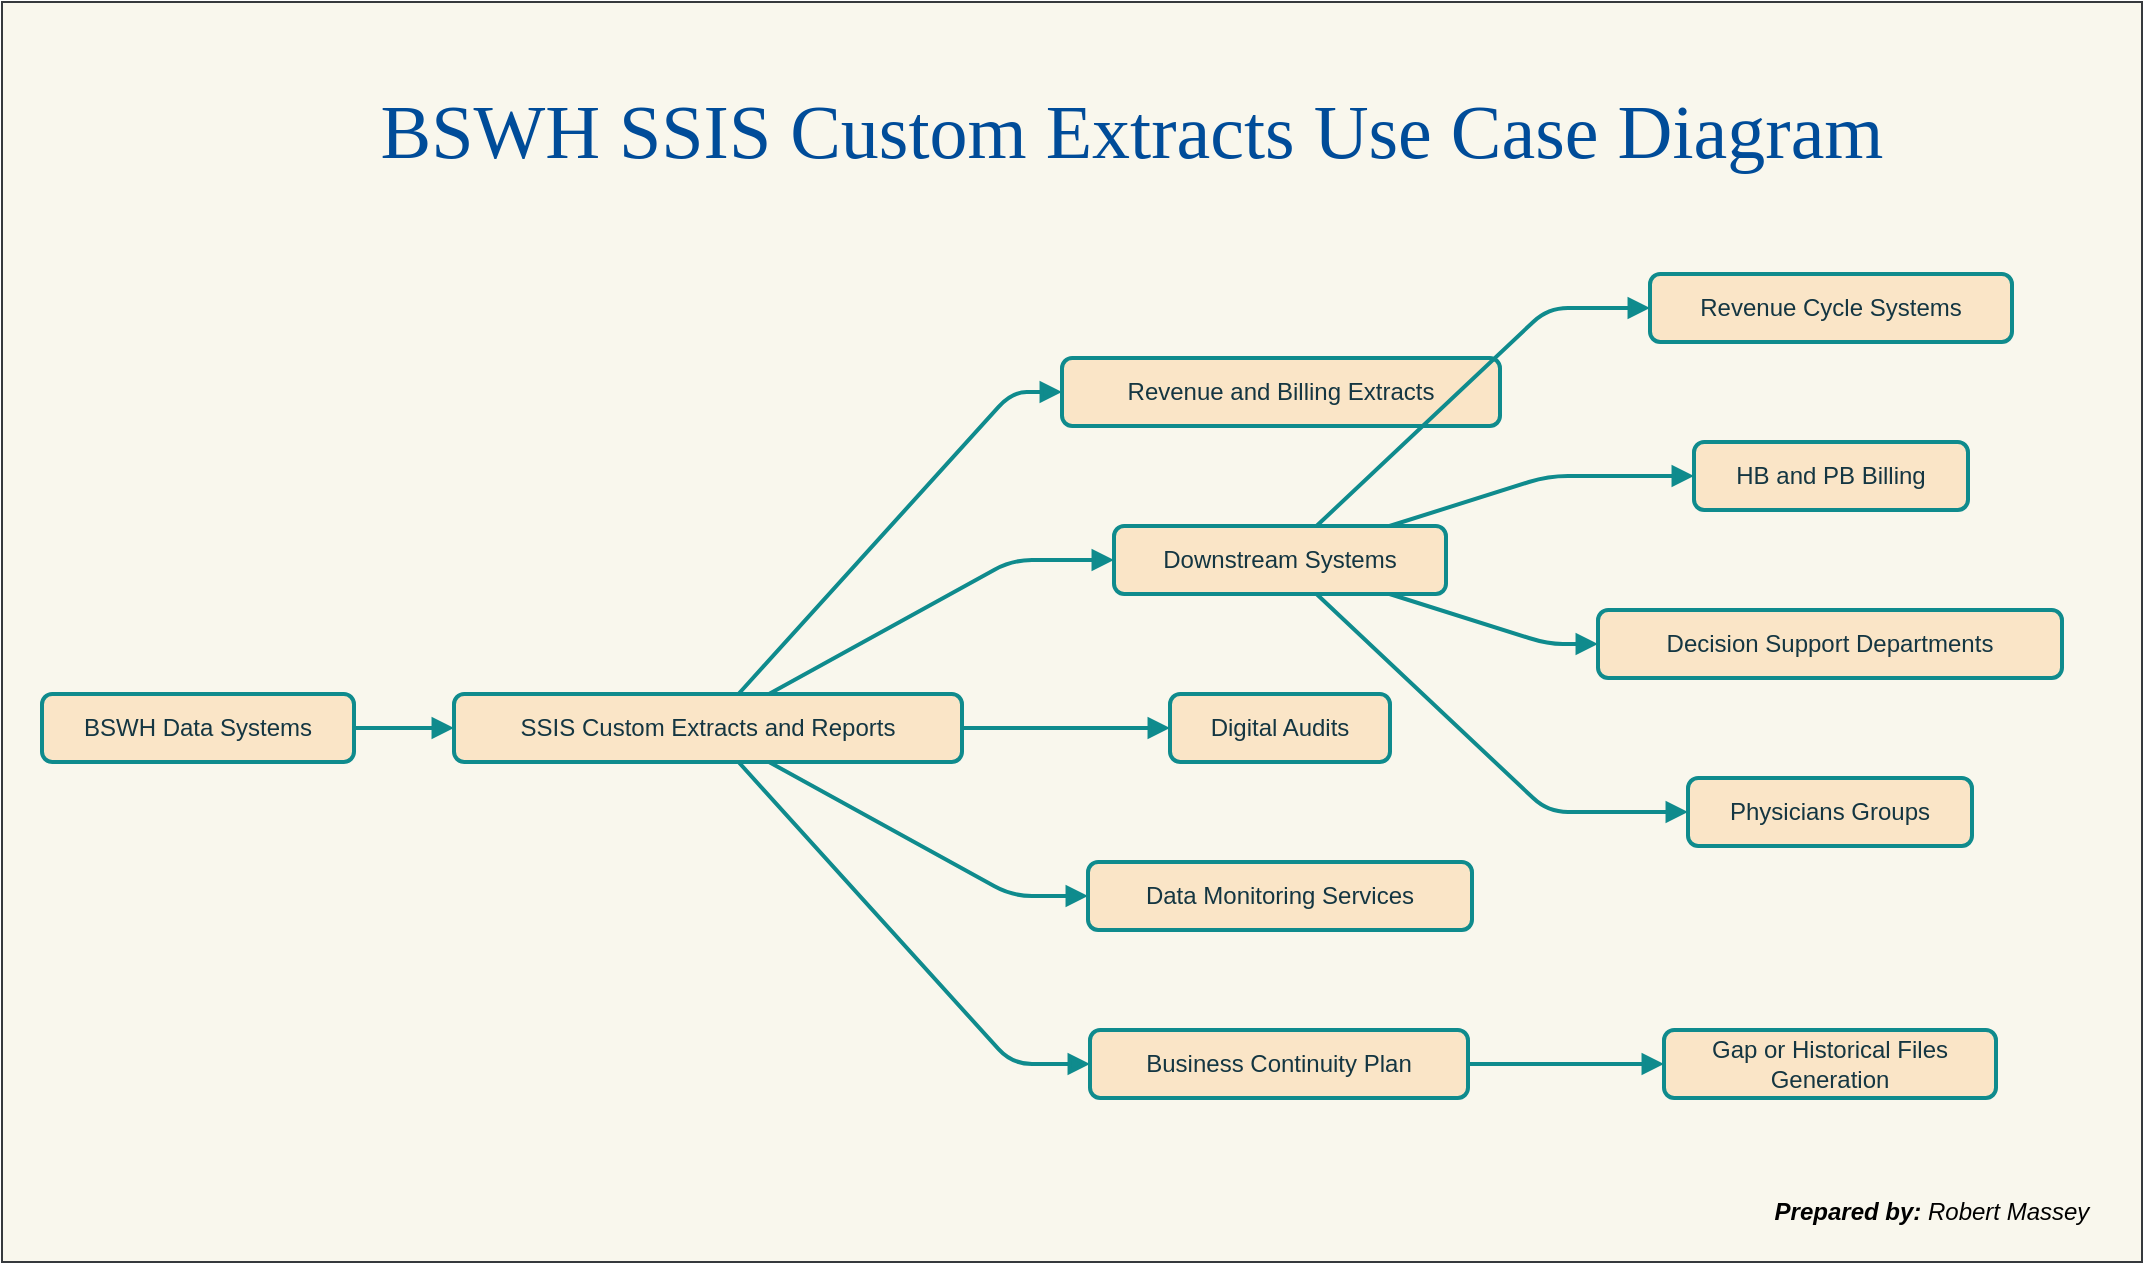 <mxfile version="26.2.2" pages="4">
  <diagram id="rmM_7-kCvW58eeeLvDuW" name="BSWH SSIS Custom Extracts Use Case Diagram">
    <mxGraphModel dx="1702" dy="994" grid="1" gridSize="10" guides="1" tooltips="1" connect="1" arrows="1" fold="1" page="1" pageScale="1" pageWidth="850" pageHeight="1100" math="0" shadow="0">
      <root>
        <mxCell id="0" />
        <mxCell id="1" parent="0" />
        <mxCell id="fGAYwqFws-FobUnu2mwF-1" value="" style="rounded=0;whiteSpace=wrap;html=1;fillColor=#f9f7ed;strokeColor=#36393d;" parent="1" vertex="1">
          <mxGeometry width="1070" height="630" as="geometry" />
        </mxCell>
        <mxCell id="0FZPl7Sn2_lLAExJlZPu-1" value="BSWH Data Systems" style="whiteSpace=wrap;strokeWidth=2;rounded=1;strokeColor=#0F8B8D;align=center;verticalAlign=middle;fontFamily=Helvetica;fontSize=12;fontColor=#143642;labelBackgroundColor=none;fillColor=#FAE5C7;" parent="1" vertex="1">
          <mxGeometry x="20" y="346" width="156" height="34" as="geometry" />
        </mxCell>
        <mxCell id="0FZPl7Sn2_lLAExJlZPu-2" value="SSIS Custom Extracts and Reports" style="whiteSpace=wrap;strokeWidth=2;rounded=1;strokeColor=#0F8B8D;align=center;verticalAlign=middle;fontFamily=Helvetica;fontSize=12;fontColor=#143642;labelBackgroundColor=none;fillColor=#FAE5C7;" parent="1" vertex="1">
          <mxGeometry x="226" y="346" width="254" height="34" as="geometry" />
        </mxCell>
        <mxCell id="0FZPl7Sn2_lLAExJlZPu-3" value="Revenue and Billing Extracts" style="whiteSpace=wrap;strokeWidth=2;rounded=1;strokeColor=#0F8B8D;align=center;verticalAlign=middle;fontFamily=Helvetica;fontSize=12;fontColor=#143642;labelBackgroundColor=none;fillColor=#FAE5C7;" parent="1" vertex="1">
          <mxGeometry x="530" y="178" width="219" height="34" as="geometry" />
        </mxCell>
        <mxCell id="0FZPl7Sn2_lLAExJlZPu-4" value="Downstream Systems" style="whiteSpace=wrap;strokeWidth=2;rounded=1;strokeColor=#0F8B8D;align=center;verticalAlign=middle;fontFamily=Helvetica;fontSize=12;fontColor=#143642;labelBackgroundColor=none;fillColor=#FAE5C7;" parent="1" vertex="1">
          <mxGeometry x="556" y="262" width="166" height="34" as="geometry" />
        </mxCell>
        <mxCell id="0FZPl7Sn2_lLAExJlZPu-5" value="Digital Audits" style="whiteSpace=wrap;strokeWidth=2;rounded=1;strokeColor=#0F8B8D;align=center;verticalAlign=middle;fontFamily=Helvetica;fontSize=12;fontColor=#143642;labelBackgroundColor=none;fillColor=#FAE5C7;" parent="1" vertex="1">
          <mxGeometry x="584" y="346" width="110" height="34" as="geometry" />
        </mxCell>
        <mxCell id="0FZPl7Sn2_lLAExJlZPu-6" value="Data Monitoring Services" style="whiteSpace=wrap;strokeWidth=2;rounded=1;strokeColor=#0F8B8D;align=center;verticalAlign=middle;fontFamily=Helvetica;fontSize=12;fontColor=#143642;labelBackgroundColor=none;fillColor=#FAE5C7;" parent="1" vertex="1">
          <mxGeometry x="543" y="430" width="192" height="34" as="geometry" />
        </mxCell>
        <mxCell id="0FZPl7Sn2_lLAExJlZPu-7" value="Revenue Cycle Systems" style="whiteSpace=wrap;strokeWidth=2;rounded=1;strokeColor=#0F8B8D;align=center;verticalAlign=middle;fontFamily=Helvetica;fontSize=12;fontColor=#143642;labelBackgroundColor=none;fillColor=#FAE5C7;" parent="1" vertex="1">
          <mxGeometry x="824" y="136" width="181" height="34" as="geometry" />
        </mxCell>
        <mxCell id="0FZPl7Sn2_lLAExJlZPu-8" value="HB and PB Billing" style="whiteSpace=wrap;strokeWidth=2;rounded=1;strokeColor=#0F8B8D;align=center;verticalAlign=middle;fontFamily=Helvetica;fontSize=12;fontColor=#143642;labelBackgroundColor=none;fillColor=#FAE5C7;" parent="1" vertex="1">
          <mxGeometry x="846" y="220" width="137" height="34" as="geometry" />
        </mxCell>
        <mxCell id="0FZPl7Sn2_lLAExJlZPu-9" value="Decision Support Departments" style="whiteSpace=wrap;strokeWidth=2;rounded=1;strokeColor=#0F8B8D;align=center;verticalAlign=middle;fontFamily=Helvetica;fontSize=12;fontColor=#143642;labelBackgroundColor=none;fillColor=#FAE5C7;" parent="1" vertex="1">
          <mxGeometry x="798" y="304" width="232" height="34" as="geometry" />
        </mxCell>
        <mxCell id="0FZPl7Sn2_lLAExJlZPu-10" value="Physicians Groups" style="whiteSpace=wrap;strokeWidth=2;rounded=1;strokeColor=#0F8B8D;align=center;verticalAlign=middle;fontFamily=Helvetica;fontSize=12;fontColor=#143642;labelBackgroundColor=none;fillColor=#FAE5C7;" parent="1" vertex="1">
          <mxGeometry x="843" y="388" width="142" height="34" as="geometry" />
        </mxCell>
        <mxCell id="0FZPl7Sn2_lLAExJlZPu-11" value="Business Continuity Plan" style="whiteSpace=wrap;strokeWidth=2;rounded=1;strokeColor=#0F8B8D;align=center;verticalAlign=middle;fontFamily=Helvetica;fontSize=12;fontColor=#143642;labelBackgroundColor=none;fillColor=#FAE5C7;" parent="1" vertex="1">
          <mxGeometry x="544" y="514" width="189" height="34" as="geometry" />
        </mxCell>
        <mxCell id="0FZPl7Sn2_lLAExJlZPu-12" value="Gap or Historical Files Generation" style="whiteSpace=wrap;strokeWidth=2;rounded=1;strokeColor=#0F8B8D;align=center;verticalAlign=middle;fontFamily=Helvetica;fontSize=12;fontColor=#143642;labelBackgroundColor=none;fillColor=#FAE5C7;" parent="1" vertex="1">
          <mxGeometry x="831" y="514" width="166" height="34" as="geometry" />
        </mxCell>
        <mxCell id="0FZPl7Sn2_lLAExJlZPu-13" value="" style="startArrow=none;endArrow=block;exitX=1;exitY=0.5;entryX=0;entryY=0.5;rounded=1;strokeColor=#0F8B8D;strokeWidth=2;align=center;verticalAlign=middle;fontFamily=Helvetica;fontSize=12;fontColor=#143642;labelBackgroundColor=none;fillColor=#FAE5C7;" parent="1" source="0FZPl7Sn2_lLAExJlZPu-1" target="0FZPl7Sn2_lLAExJlZPu-2" edge="1">
          <mxGeometry relative="1" as="geometry">
            <Array as="points" />
          </mxGeometry>
        </mxCell>
        <mxCell id="0FZPl7Sn2_lLAExJlZPu-14" value="" style="startArrow=none;endArrow=block;exitX=0.56;exitY=0;entryX=0;entryY=0.5;rounded=1;strokeColor=#0F8B8D;strokeWidth=2;align=center;verticalAlign=middle;fontFamily=Helvetica;fontSize=12;fontColor=#143642;labelBackgroundColor=none;fillColor=#FAE5C7;" parent="1" source="0FZPl7Sn2_lLAExJlZPu-2" target="0FZPl7Sn2_lLAExJlZPu-3" edge="1">
          <mxGeometry relative="1" as="geometry">
            <Array as="points">
              <mxPoint x="505" y="195" />
            </Array>
          </mxGeometry>
        </mxCell>
        <mxCell id="0FZPl7Sn2_lLAExJlZPu-15" value="" style="startArrow=none;endArrow=block;exitX=0.62;exitY=0;entryX=0;entryY=0.5;rounded=1;strokeColor=#0F8B8D;strokeWidth=2;align=center;verticalAlign=middle;fontFamily=Helvetica;fontSize=12;fontColor=#143642;labelBackgroundColor=none;fillColor=#FAE5C7;" parent="1" source="0FZPl7Sn2_lLAExJlZPu-2" target="0FZPl7Sn2_lLAExJlZPu-4" edge="1">
          <mxGeometry relative="1" as="geometry">
            <Array as="points">
              <mxPoint x="505" y="279" />
            </Array>
          </mxGeometry>
        </mxCell>
        <mxCell id="0FZPl7Sn2_lLAExJlZPu-16" value="" style="startArrow=none;endArrow=block;exitX=1;exitY=0.5;entryX=0;entryY=0.5;rounded=1;strokeColor=#0F8B8D;strokeWidth=2;align=center;verticalAlign=middle;fontFamily=Helvetica;fontSize=12;fontColor=#143642;labelBackgroundColor=none;fillColor=#FAE5C7;" parent="1" source="0FZPl7Sn2_lLAExJlZPu-2" target="0FZPl7Sn2_lLAExJlZPu-5" edge="1">
          <mxGeometry relative="1" as="geometry">
            <Array as="points" />
          </mxGeometry>
        </mxCell>
        <mxCell id="0FZPl7Sn2_lLAExJlZPu-17" value="" style="startArrow=none;endArrow=block;exitX=0.62;exitY=1;entryX=0;entryY=0.5;rounded=1;strokeColor=#0F8B8D;strokeWidth=2;align=center;verticalAlign=middle;fontFamily=Helvetica;fontSize=12;fontColor=#143642;labelBackgroundColor=none;fillColor=#FAE5C7;" parent="1" source="0FZPl7Sn2_lLAExJlZPu-2" target="0FZPl7Sn2_lLAExJlZPu-6" edge="1">
          <mxGeometry relative="1" as="geometry">
            <Array as="points">
              <mxPoint x="505" y="447" />
            </Array>
          </mxGeometry>
        </mxCell>
        <mxCell id="0FZPl7Sn2_lLAExJlZPu-18" value="" style="startArrow=none;endArrow=block;exitX=0.61;exitY=0;entryX=0;entryY=0.5;rounded=1;strokeColor=#0F8B8D;strokeWidth=2;align=center;verticalAlign=middle;fontFamily=Helvetica;fontSize=12;fontColor=#143642;labelBackgroundColor=none;fillColor=#FAE5C7;" parent="1" source="0FZPl7Sn2_lLAExJlZPu-4" target="0FZPl7Sn2_lLAExJlZPu-7" edge="1">
          <mxGeometry relative="1" as="geometry">
            <Array as="points">
              <mxPoint x="773" y="153" />
            </Array>
          </mxGeometry>
        </mxCell>
        <mxCell id="0FZPl7Sn2_lLAExJlZPu-19" value="" style="startArrow=none;endArrow=block;exitX=0.83;exitY=0;entryX=0;entryY=0.5;rounded=1;strokeColor=#0F8B8D;strokeWidth=2;align=center;verticalAlign=middle;fontFamily=Helvetica;fontSize=12;fontColor=#143642;labelBackgroundColor=none;fillColor=#FAE5C7;" parent="1" source="0FZPl7Sn2_lLAExJlZPu-4" target="0FZPl7Sn2_lLAExJlZPu-8" edge="1">
          <mxGeometry relative="1" as="geometry">
            <Array as="points">
              <mxPoint x="773" y="237" />
            </Array>
          </mxGeometry>
        </mxCell>
        <mxCell id="0FZPl7Sn2_lLAExJlZPu-20" value="" style="startArrow=none;endArrow=block;exitX=0.83;exitY=1;entryX=0;entryY=0.5;rounded=1;strokeColor=#0F8B8D;strokeWidth=2;align=center;verticalAlign=middle;fontFamily=Helvetica;fontSize=12;fontColor=#143642;labelBackgroundColor=none;fillColor=#FAE5C7;" parent="1" source="0FZPl7Sn2_lLAExJlZPu-4" target="0FZPl7Sn2_lLAExJlZPu-9" edge="1">
          <mxGeometry relative="1" as="geometry">
            <Array as="points">
              <mxPoint x="773" y="321" />
            </Array>
          </mxGeometry>
        </mxCell>
        <mxCell id="0FZPl7Sn2_lLAExJlZPu-21" value="" style="startArrow=none;endArrow=block;exitX=0.61;exitY=1;entryX=0;entryY=0.5;rounded=1;strokeColor=#0F8B8D;strokeWidth=2;align=center;verticalAlign=middle;fontFamily=Helvetica;fontSize=12;fontColor=#143642;labelBackgroundColor=none;fillColor=#FAE5C7;" parent="1" source="0FZPl7Sn2_lLAExJlZPu-4" target="0FZPl7Sn2_lLAExJlZPu-10" edge="1">
          <mxGeometry relative="1" as="geometry">
            <Array as="points">
              <mxPoint x="773" y="405" />
            </Array>
          </mxGeometry>
        </mxCell>
        <mxCell id="0FZPl7Sn2_lLAExJlZPu-22" value="" style="startArrow=none;endArrow=block;exitX=0.56;exitY=1;entryX=0;entryY=0.5;rounded=1;strokeColor=#0F8B8D;strokeWidth=2;align=center;verticalAlign=middle;fontFamily=Helvetica;fontSize=12;fontColor=#143642;labelBackgroundColor=none;fillColor=#FAE5C7;" parent="1" source="0FZPl7Sn2_lLAExJlZPu-2" target="0FZPl7Sn2_lLAExJlZPu-11" edge="1">
          <mxGeometry relative="1" as="geometry">
            <Array as="points">
              <mxPoint x="505" y="531" />
            </Array>
          </mxGeometry>
        </mxCell>
        <mxCell id="0FZPl7Sn2_lLAExJlZPu-23" value="" style="startArrow=none;endArrow=block;exitX=1;exitY=0.5;entryX=0;entryY=0.5;rounded=1;strokeColor=#0F8B8D;strokeWidth=2;align=center;verticalAlign=middle;fontFamily=Helvetica;fontSize=12;fontColor=#143642;labelBackgroundColor=none;fillColor=#FAE5C7;" parent="1" source="0FZPl7Sn2_lLAExJlZPu-11" target="0FZPl7Sn2_lLAExJlZPu-12" edge="1">
          <mxGeometry relative="1" as="geometry">
            <Array as="points" />
          </mxGeometry>
        </mxCell>
        <mxCell id="X1sDM_KVX7rEA4ua4qzi-1" value="BSWH SSIS Custom Extracts Use Case Diagram" style="text;html=1;align=center;verticalAlign=middle;whiteSpace=wrap;rounded=0;fontFamily=Georgia;fontSize=38;fontColor=#004C99;labelBackgroundColor=none;" parent="1" vertex="1">
          <mxGeometry x="145" y="50" width="840" height="30" as="geometry" />
        </mxCell>
        <mxCell id="DS4IG9JWw6uRz_suEej5-1" value="&lt;b&gt;Prepared by:&lt;/b&gt; Robert Massey" style="text;html=1;align=center;verticalAlign=middle;whiteSpace=wrap;rounded=0;fontStyle=2" parent="1" vertex="1">
          <mxGeometry x="880" y="590" width="170" height="30" as="geometry" />
        </mxCell>
      </root>
    </mxGraphModel>
  </diagram>
  <diagram name="BSWH SSIS Operational Run Diagram" id="hyzTPAw7ZKtUufmRBJPP">
    <mxGraphModel dx="1708" dy="989" grid="1" gridSize="10" guides="1" tooltips="1" connect="1" arrows="1" fold="1" page="1" pageScale="1" pageWidth="850" pageHeight="1100" math="0" shadow="0">
      <root>
        <mxCell id="0" />
        <mxCell id="1" parent="0" />
        <mxCell id="HOsnLppWNfxrjggBeDTw-21" value="" style="group;fontStyle=1" parent="1" vertex="1" connectable="0">
          <mxGeometry width="1480" height="860" as="geometry" />
        </mxCell>
        <mxCell id="GE1W2WlBaelP5YFsYjLM-22" value="" style="rounded=0;whiteSpace=wrap;html=1;fillColor=#f9f7ed;strokeColor=#36393d;" parent="HOsnLppWNfxrjggBeDTw-21" vertex="1">
          <mxGeometry width="1480" height="860" as="geometry" />
        </mxCell>
        <mxCell id="iWo_H_UFLNzc0XXoRR0G-34" style="edgeStyle=orthogonalEdgeStyle;rounded=0;orthogonalLoop=1;jettySize=auto;html=1;startArrow=classicThin;startFill=1;labelBackgroundColor=none;strokeColor=#A8201A;fontColor=default;" parent="HOsnLppWNfxrjggBeDTw-21" source="2" target="iWo_H_UFLNzc0XXoRR0G-21" edge="1">
          <mxGeometry relative="1" as="geometry" />
        </mxCell>
        <mxCell id="2" value="EPIC Cogito Clarity/Caboodle DB" style="rounded=1;whiteSpace=wrap;html=1;labelBackgroundColor=none;fillColor=#FAE5C7;strokeColor=#0F8B8D;fontColor=#143642;fontStyle=1" parent="HOsnLppWNfxrjggBeDTw-21" vertex="1">
          <mxGeometry x="100" y="137" width="200" height="60" as="geometry" />
        </mxCell>
        <mxCell id="4" value="SSIS Data Source Extraction Process" style="rounded=1;whiteSpace=wrap;html=1;labelBackgroundColor=none;fillColor=#FAE5C7;strokeColor=#0F8B8D;fontColor=#143642;fontStyle=1" parent="HOsnLppWNfxrjggBeDTw-21" vertex="1">
          <mxGeometry x="350" y="137" width="200" height="60" as="geometry" />
        </mxCell>
        <mxCell id="iWo_H_UFLNzc0XXoRR0G-52" style="edgeStyle=orthogonalEdgeStyle;rounded=0;orthogonalLoop=1;jettySize=auto;html=1;entryX=0.5;entryY=0;entryDx=0;entryDy=0;strokeColor=#A8201A;fontColor=#143642;fillColor=#FAE5C7;" parent="HOsnLppWNfxrjggBeDTw-21" source="7" target="iWo_H_UFLNzc0XXoRR0G-51" edge="1">
          <mxGeometry relative="1" as="geometry" />
        </mxCell>
        <mxCell id="7" value="SSIS Transformation Process" style="rounded=1;whiteSpace=wrap;html=1;labelBackgroundColor=none;fillColor=#FAE5C7;strokeColor=#0F8B8D;fontColor=#143642;fontStyle=1" parent="HOsnLppWNfxrjggBeDTw-21" vertex="1">
          <mxGeometry x="600" y="137" width="240" height="60" as="geometry" />
        </mxCell>
        <mxCell id="11" value="SSIS Data Destination Process" style="rounded=1;whiteSpace=wrap;html=1;labelBackgroundColor=none;fillColor=#FAE5C7;strokeColor=#0F8B8D;fontColor=#143642;fontStyle=1" parent="HOsnLppWNfxrjggBeDTw-21" vertex="1">
          <mxGeometry x="900" y="137" width="200" height="60" as="geometry" />
        </mxCell>
        <mxCell id="iWo_H_UFLNzc0XXoRR0G-73" style="edgeStyle=orthogonalEdgeStyle;rounded=0;orthogonalLoop=1;jettySize=auto;html=1;strokeColor=#A8201A;fontColor=#143642;fillColor=#FAE5C7;" parent="HOsnLppWNfxrjggBeDTw-21" source="15" target="iWo_H_UFLNzc0XXoRR0G-71" edge="1">
          <mxGeometry relative="1" as="geometry" />
        </mxCell>
        <mxCell id="15" value="SSIS Scheduling (SQL Server Agent)" style="rounded=1;whiteSpace=wrap;html=1;labelBackgroundColor=none;fillColor=#FAE5C7;strokeColor=#0F8B8D;fontColor=#143642;fontStyle=1" parent="HOsnLppWNfxrjggBeDTw-21" vertex="1">
          <mxGeometry x="1150" y="137" width="240" height="60" as="geometry" />
        </mxCell>
        <mxCell id="18" style="edgeStyle=elbowEdgeStyle;rounded=1;orthogonal=0;jettySize=auto;html=1;labelBackgroundColor=none;strokeColor=#A8201A;fontColor=default;" parent="HOsnLppWNfxrjggBeDTw-21" source="2" target="4" edge="1">
          <mxGeometry relative="1" as="geometry" />
        </mxCell>
        <mxCell id="19" style="edgeStyle=elbowEdgeStyle;rounded=1;orthogonal=0;jettySize=auto;html=1;labelBackgroundColor=none;strokeColor=#A8201A;fontColor=default;" parent="HOsnLppWNfxrjggBeDTw-21" source="4" target="7" edge="1">
          <mxGeometry relative="1" as="geometry" />
        </mxCell>
        <mxCell id="20" style="edgeStyle=elbowEdgeStyle;rounded=1;orthogonal=0;jettySize=auto;html=1;labelBackgroundColor=none;strokeColor=#A8201A;fontColor=default;" parent="HOsnLppWNfxrjggBeDTw-21" source="7" target="11" edge="1">
          <mxGeometry relative="1" as="geometry" />
        </mxCell>
        <mxCell id="21" style="edgeStyle=elbowEdgeStyle;rounded=1;orthogonal=0;jettySize=auto;html=1;labelBackgroundColor=none;strokeColor=#A8201A;fontColor=default;" parent="HOsnLppWNfxrjggBeDTw-21" source="11" target="15" edge="1">
          <mxGeometry relative="1" as="geometry" />
        </mxCell>
        <mxCell id="iWo_H_UFLNzc0XXoRR0G-21" value="BSW_UTIL SSIS SP" style="shape=table;startSize=30;container=1;collapsible=1;childLayout=tableLayout;fixedRows=1;rowLines=0;fontStyle=1;align=center;resizeLast=1;html=1;labelBackgroundColor=none;fillColor=#FAE5C7;strokeColor=#0F8B8D;fontColor=#143642;" parent="HOsnLppWNfxrjggBeDTw-21" vertex="1">
          <mxGeometry x="110" y="267" width="180" height="150" as="geometry" />
        </mxCell>
        <mxCell id="iWo_H_UFLNzc0XXoRR0G-22" value="" style="shape=tableRow;horizontal=0;startSize=0;swimlaneHead=0;swimlaneBody=0;fillColor=none;collapsible=0;dropTarget=0;points=[[0,0.5],[1,0.5]];portConstraint=eastwest;top=0;left=0;right=0;bottom=1;labelBackgroundColor=none;strokeColor=#0F8B8D;fontColor=#143642;" parent="iWo_H_UFLNzc0XXoRR0G-21" vertex="1">
          <mxGeometry y="30" width="180" height="30" as="geometry" />
        </mxCell>
        <mxCell id="iWo_H_UFLNzc0XXoRR0G-23" value="PK" style="shape=partialRectangle;connectable=0;fillColor=none;top=0;left=0;bottom=0;right=0;fontStyle=1;overflow=hidden;whiteSpace=wrap;html=1;labelBackgroundColor=none;strokeColor=#0F8B8D;fontColor=#143642;" parent="iWo_H_UFLNzc0XXoRR0G-22" vertex="1">
          <mxGeometry width="30" height="30" as="geometry">
            <mxRectangle width="30" height="30" as="alternateBounds" />
          </mxGeometry>
        </mxCell>
        <mxCell id="iWo_H_UFLNzc0XXoRR0G-24" value="UniqueID" style="shape=partialRectangle;connectable=0;fillColor=none;top=0;left=0;bottom=0;right=0;align=left;spacingLeft=6;fontStyle=5;overflow=hidden;whiteSpace=wrap;html=1;labelBackgroundColor=none;strokeColor=#0F8B8D;fontColor=#143642;" parent="iWo_H_UFLNzc0XXoRR0G-22" vertex="1">
          <mxGeometry x="30" width="150" height="30" as="geometry">
            <mxRectangle width="150" height="30" as="alternateBounds" />
          </mxGeometry>
        </mxCell>
        <mxCell id="iWo_H_UFLNzc0XXoRR0G-25" value="" style="shape=tableRow;horizontal=0;startSize=0;swimlaneHead=0;swimlaneBody=0;fillColor=none;collapsible=0;dropTarget=0;points=[[0,0.5],[1,0.5]];portConstraint=eastwest;top=0;left=0;right=0;bottom=0;labelBackgroundColor=none;strokeColor=#0F8B8D;fontColor=#143642;" parent="iWo_H_UFLNzc0XXoRR0G-21" vertex="1">
          <mxGeometry y="60" width="180" height="30" as="geometry" />
        </mxCell>
        <mxCell id="iWo_H_UFLNzc0XXoRR0G-26" value="" style="shape=partialRectangle;connectable=0;fillColor=none;top=0;left=0;bottom=0;right=0;editable=1;overflow=hidden;whiteSpace=wrap;html=1;labelBackgroundColor=none;strokeColor=#0F8B8D;fontColor=#143642;" parent="iWo_H_UFLNzc0XXoRR0G-25" vertex="1">
          <mxGeometry width="30" height="30" as="geometry">
            <mxRectangle width="30" height="30" as="alternateBounds" />
          </mxGeometry>
        </mxCell>
        <mxCell id="iWo_H_UFLNzc0XXoRR0G-27" value="Row 1" style="shape=partialRectangle;connectable=0;fillColor=none;top=0;left=0;bottom=0;right=0;align=left;spacingLeft=6;overflow=hidden;whiteSpace=wrap;html=1;labelBackgroundColor=none;strokeColor=#0F8B8D;fontColor=#143642;" parent="iWo_H_UFLNzc0XXoRR0G-25" vertex="1">
          <mxGeometry x="30" width="150" height="30" as="geometry">
            <mxRectangle width="150" height="30" as="alternateBounds" />
          </mxGeometry>
        </mxCell>
        <mxCell id="iWo_H_UFLNzc0XXoRR0G-28" value="" style="shape=tableRow;horizontal=0;startSize=0;swimlaneHead=0;swimlaneBody=0;fillColor=none;collapsible=0;dropTarget=0;points=[[0,0.5],[1,0.5]];portConstraint=eastwest;top=0;left=0;right=0;bottom=0;labelBackgroundColor=none;strokeColor=#0F8B8D;fontColor=#143642;" parent="iWo_H_UFLNzc0XXoRR0G-21" vertex="1">
          <mxGeometry y="90" width="180" height="30" as="geometry" />
        </mxCell>
        <mxCell id="iWo_H_UFLNzc0XXoRR0G-29" value="" style="shape=partialRectangle;connectable=0;fillColor=none;top=0;left=0;bottom=0;right=0;editable=1;overflow=hidden;whiteSpace=wrap;html=1;labelBackgroundColor=none;strokeColor=#0F8B8D;fontColor=#143642;" parent="iWo_H_UFLNzc0XXoRR0G-28" vertex="1">
          <mxGeometry width="30" height="30" as="geometry">
            <mxRectangle width="30" height="30" as="alternateBounds" />
          </mxGeometry>
        </mxCell>
        <mxCell id="iWo_H_UFLNzc0XXoRR0G-30" value="Row 2" style="shape=partialRectangle;connectable=0;fillColor=none;top=0;left=0;bottom=0;right=0;align=left;spacingLeft=6;overflow=hidden;whiteSpace=wrap;html=1;labelBackgroundColor=none;strokeColor=#0F8B8D;fontColor=#143642;" parent="iWo_H_UFLNzc0XXoRR0G-28" vertex="1">
          <mxGeometry x="30" width="150" height="30" as="geometry">
            <mxRectangle width="150" height="30" as="alternateBounds" />
          </mxGeometry>
        </mxCell>
        <mxCell id="iWo_H_UFLNzc0XXoRR0G-31" value="" style="shape=tableRow;horizontal=0;startSize=0;swimlaneHead=0;swimlaneBody=0;fillColor=none;collapsible=0;dropTarget=0;points=[[0,0.5],[1,0.5]];portConstraint=eastwest;top=0;left=0;right=0;bottom=0;labelBackgroundColor=none;strokeColor=#0F8B8D;fontColor=#143642;" parent="iWo_H_UFLNzc0XXoRR0G-21" vertex="1">
          <mxGeometry y="120" width="180" height="30" as="geometry" />
        </mxCell>
        <mxCell id="iWo_H_UFLNzc0XXoRR0G-32" value="" style="shape=partialRectangle;connectable=0;fillColor=none;top=0;left=0;bottom=0;right=0;editable=1;overflow=hidden;whiteSpace=wrap;html=1;labelBackgroundColor=none;strokeColor=#0F8B8D;fontColor=#143642;" parent="iWo_H_UFLNzc0XXoRR0G-31" vertex="1">
          <mxGeometry width="30" height="30" as="geometry">
            <mxRectangle width="30" height="30" as="alternateBounds" />
          </mxGeometry>
        </mxCell>
        <mxCell id="iWo_H_UFLNzc0XXoRR0G-33" value="Row 3" style="shape=partialRectangle;connectable=0;fillColor=none;top=0;left=0;bottom=0;right=0;align=left;spacingLeft=6;overflow=hidden;whiteSpace=wrap;html=1;labelBackgroundColor=none;strokeColor=#0F8B8D;fontColor=#143642;" parent="iWo_H_UFLNzc0XXoRR0G-31" vertex="1">
          <mxGeometry x="30" width="150" height="30" as="geometry">
            <mxRectangle width="150" height="30" as="alternateBounds" />
          </mxGeometry>
        </mxCell>
        <mxCell id="iWo_H_UFLNzc0XXoRR0G-35" value="BSW_UTIL SSIS SP" style="shape=table;startSize=30;container=1;collapsible=1;childLayout=tableLayout;fixedRows=1;rowLines=0;fontStyle=1;align=center;resizeLast=1;html=1;labelBackgroundColor=none;fillColor=#FAE5C7;strokeColor=#0F8B8D;fontColor=#143642;" parent="HOsnLppWNfxrjggBeDTw-21" vertex="1">
          <mxGeometry x="360" y="450" width="180" height="150" as="geometry" />
        </mxCell>
        <mxCell id="iWo_H_UFLNzc0XXoRR0G-36" value="" style="shape=tableRow;horizontal=0;startSize=0;swimlaneHead=0;swimlaneBody=0;fillColor=none;collapsible=0;dropTarget=0;points=[[0,0.5],[1,0.5]];portConstraint=eastwest;top=0;left=0;right=0;bottom=1;labelBackgroundColor=none;strokeColor=#0F8B8D;fontColor=#143642;" parent="iWo_H_UFLNzc0XXoRR0G-35" vertex="1">
          <mxGeometry y="30" width="180" height="30" as="geometry" />
        </mxCell>
        <mxCell id="iWo_H_UFLNzc0XXoRR0G-37" value="PK" style="shape=partialRectangle;connectable=0;fillColor=none;top=0;left=0;bottom=0;right=0;fontStyle=1;overflow=hidden;whiteSpace=wrap;html=1;labelBackgroundColor=none;strokeColor=#0F8B8D;fontColor=#143642;" parent="iWo_H_UFLNzc0XXoRR0G-36" vertex="1">
          <mxGeometry width="30" height="30" as="geometry">
            <mxRectangle width="30" height="30" as="alternateBounds" />
          </mxGeometry>
        </mxCell>
        <mxCell id="iWo_H_UFLNzc0XXoRR0G-38" value="UniqueID" style="shape=partialRectangle;connectable=0;fillColor=none;top=0;left=0;bottom=0;right=0;align=left;spacingLeft=6;fontStyle=5;overflow=hidden;whiteSpace=wrap;html=1;labelBackgroundColor=none;strokeColor=#0F8B8D;fontColor=#143642;" parent="iWo_H_UFLNzc0XXoRR0G-36" vertex="1">
          <mxGeometry x="30" width="150" height="30" as="geometry">
            <mxRectangle width="150" height="30" as="alternateBounds" />
          </mxGeometry>
        </mxCell>
        <mxCell id="iWo_H_UFLNzc0XXoRR0G-39" value="" style="shape=tableRow;horizontal=0;startSize=0;swimlaneHead=0;swimlaneBody=0;fillColor=none;collapsible=0;dropTarget=0;points=[[0,0.5],[1,0.5]];portConstraint=eastwest;top=0;left=0;right=0;bottom=0;labelBackgroundColor=none;strokeColor=#0F8B8D;fontColor=#143642;" parent="iWo_H_UFLNzc0XXoRR0G-35" vertex="1">
          <mxGeometry y="60" width="180" height="30" as="geometry" />
        </mxCell>
        <mxCell id="iWo_H_UFLNzc0XXoRR0G-40" value="" style="shape=partialRectangle;connectable=0;fillColor=none;top=0;left=0;bottom=0;right=0;editable=1;overflow=hidden;whiteSpace=wrap;html=1;labelBackgroundColor=none;strokeColor=#0F8B8D;fontColor=#143642;" parent="iWo_H_UFLNzc0XXoRR0G-39" vertex="1">
          <mxGeometry width="30" height="30" as="geometry">
            <mxRectangle width="30" height="30" as="alternateBounds" />
          </mxGeometry>
        </mxCell>
        <mxCell id="iWo_H_UFLNzc0XXoRR0G-41" value="Row 1" style="shape=partialRectangle;connectable=0;fillColor=none;top=0;left=0;bottom=0;right=0;align=left;spacingLeft=6;overflow=hidden;whiteSpace=wrap;html=1;labelBackgroundColor=none;strokeColor=#0F8B8D;fontColor=#143642;" parent="iWo_H_UFLNzc0XXoRR0G-39" vertex="1">
          <mxGeometry x="30" width="150" height="30" as="geometry">
            <mxRectangle width="150" height="30" as="alternateBounds" />
          </mxGeometry>
        </mxCell>
        <mxCell id="iWo_H_UFLNzc0XXoRR0G-42" value="" style="shape=tableRow;horizontal=0;startSize=0;swimlaneHead=0;swimlaneBody=0;fillColor=none;collapsible=0;dropTarget=0;points=[[0,0.5],[1,0.5]];portConstraint=eastwest;top=0;left=0;right=0;bottom=0;labelBackgroundColor=none;strokeColor=#0F8B8D;fontColor=#143642;" parent="iWo_H_UFLNzc0XXoRR0G-35" vertex="1">
          <mxGeometry y="90" width="180" height="30" as="geometry" />
        </mxCell>
        <mxCell id="iWo_H_UFLNzc0XXoRR0G-43" value="" style="shape=partialRectangle;connectable=0;fillColor=none;top=0;left=0;bottom=0;right=0;editable=1;overflow=hidden;whiteSpace=wrap;html=1;labelBackgroundColor=none;strokeColor=#0F8B8D;fontColor=#143642;" parent="iWo_H_UFLNzc0XXoRR0G-42" vertex="1">
          <mxGeometry width="30" height="30" as="geometry">
            <mxRectangle width="30" height="30" as="alternateBounds" />
          </mxGeometry>
        </mxCell>
        <mxCell id="iWo_H_UFLNzc0XXoRR0G-44" value="Row 2" style="shape=partialRectangle;connectable=0;fillColor=none;top=0;left=0;bottom=0;right=0;align=left;spacingLeft=6;overflow=hidden;whiteSpace=wrap;html=1;labelBackgroundColor=none;strokeColor=#0F8B8D;fontColor=#143642;" parent="iWo_H_UFLNzc0XXoRR0G-42" vertex="1">
          <mxGeometry x="30" width="150" height="30" as="geometry">
            <mxRectangle width="150" height="30" as="alternateBounds" />
          </mxGeometry>
        </mxCell>
        <mxCell id="iWo_H_UFLNzc0XXoRR0G-45" value="" style="shape=tableRow;horizontal=0;startSize=0;swimlaneHead=0;swimlaneBody=0;fillColor=none;collapsible=0;dropTarget=0;points=[[0,0.5],[1,0.5]];portConstraint=eastwest;top=0;left=0;right=0;bottom=0;labelBackgroundColor=none;strokeColor=#0F8B8D;fontColor=#143642;" parent="iWo_H_UFLNzc0XXoRR0G-35" vertex="1">
          <mxGeometry y="120" width="180" height="30" as="geometry" />
        </mxCell>
        <mxCell id="iWo_H_UFLNzc0XXoRR0G-46" value="" style="shape=partialRectangle;connectable=0;fillColor=none;top=0;left=0;bottom=0;right=0;editable=1;overflow=hidden;whiteSpace=wrap;html=1;labelBackgroundColor=none;strokeColor=#0F8B8D;fontColor=#143642;" parent="iWo_H_UFLNzc0XXoRR0G-45" vertex="1">
          <mxGeometry width="30" height="30" as="geometry">
            <mxRectangle width="30" height="30" as="alternateBounds" />
          </mxGeometry>
        </mxCell>
        <mxCell id="iWo_H_UFLNzc0XXoRR0G-47" value="Row 3" style="shape=partialRectangle;connectable=0;fillColor=none;top=0;left=0;bottom=0;right=0;align=left;spacingLeft=6;overflow=hidden;whiteSpace=wrap;html=1;labelBackgroundColor=none;strokeColor=#0F8B8D;fontColor=#143642;" parent="iWo_H_UFLNzc0XXoRR0G-45" vertex="1">
          <mxGeometry x="30" width="150" height="30" as="geometry">
            <mxRectangle width="150" height="30" as="alternateBounds" />
          </mxGeometry>
        </mxCell>
        <mxCell id="iWo_H_UFLNzc0XXoRR0G-50" style="edgeStyle=orthogonalEdgeStyle;rounded=0;orthogonalLoop=1;jettySize=auto;html=1;entryX=0.5;entryY=0;entryDx=0;entryDy=0;strokeColor=#A8201A;fontColor=#143642;fillColor=#FAE5C7;startArrow=classicThin;startFill=1;" parent="HOsnLppWNfxrjggBeDTw-21" source="iWo_H_UFLNzc0XXoRR0G-48" target="iWo_H_UFLNzc0XXoRR0G-35" edge="1">
          <mxGeometry relative="1" as="geometry" />
        </mxCell>
        <mxCell id="iWo_H_UFLNzc0XXoRR0G-48" value="&lt;span style=&quot;color: rgb(20, 54, 66); text-wrap: wrap;&quot;&gt;ODBC/OLE Clarity/Caboodle DB Connection&lt;/span&gt;" style="image;aspect=fixed;perimeter=ellipsePerimeter;html=1;align=center;shadow=0;dashed=0;fontColor=default;labelBackgroundColor=none;fontSize=15;spacingTop=0;image=img/lib/ibm/data/data_sources.svg;strokeColor=#0F8B8D;fillColor=none;verticalAlign=top;spacingRight=0;fontFamily=Helvetica;fontStyle=0;labelBorderColor=none;resizable=0;gradientColor=none;" parent="HOsnLppWNfxrjggBeDTw-21" vertex="1">
          <mxGeometry x="410" y="267" width="80" height="80" as="geometry" />
        </mxCell>
        <mxCell id="iWo_H_UFLNzc0XXoRR0G-49" style="edgeStyle=orthogonalEdgeStyle;rounded=0;orthogonalLoop=1;jettySize=auto;html=1;startArrow=classicThin;startFill=1;labelBackgroundColor=none;strokeColor=#A8201A;fontColor=default;exitX=0.5;exitY=1;exitDx=0;exitDy=0;entryX=0.5;entryY=0;entryDx=0;entryDy=0;" parent="HOsnLppWNfxrjggBeDTw-21" source="4" target="iWo_H_UFLNzc0XXoRR0G-48" edge="1">
          <mxGeometry relative="1" as="geometry">
            <mxPoint x="449.5" y="207" as="sourcePoint" />
            <mxPoint x="450" y="247" as="targetPoint" />
          </mxGeometry>
        </mxCell>
        <mxCell id="iWo_H_UFLNzc0XXoRR0G-58" style="edgeStyle=orthogonalEdgeStyle;rounded=0;orthogonalLoop=1;jettySize=auto;html=1;strokeColor=#A8201A;fontColor=#143642;fillColor=#FAE5C7;" parent="HOsnLppWNfxrjggBeDTw-21" source="iWo_H_UFLNzc0XXoRR0G-51" target="iWo_H_UFLNzc0XXoRR0G-53" edge="1">
          <mxGeometry relative="1" as="geometry" />
        </mxCell>
        <mxCell id="iWo_H_UFLNzc0XXoRR0G-51" value="Data Flow Task" style="shape=process;whiteSpace=wrap;html=1;backgroundOutline=1;strokeColor=#0F8B8D;fontColor=#143642;fillColor=#FAE5C7;" parent="HOsnLppWNfxrjggBeDTw-21" vertex="1">
          <mxGeometry x="660" y="287" width="120" height="60" as="geometry" />
        </mxCell>
        <mxCell id="iWo_H_UFLNzc0XXoRR0G-68" style="edgeStyle=orthogonalEdgeStyle;rounded=0;orthogonalLoop=1;jettySize=auto;html=1;strokeColor=#A8201A;fontColor=#143642;fillColor=#FAE5C7;" parent="HOsnLppWNfxrjggBeDTw-21" source="iWo_H_UFLNzc0XXoRR0G-53" target="iWo_H_UFLNzc0XXoRR0G-62" edge="1">
          <mxGeometry relative="1" as="geometry" />
        </mxCell>
        <mxCell id="iWo_H_UFLNzc0XXoRR0G-53" value="Derived Column, Lookup" style="swimlane;fontStyle=0;childLayout=stackLayout;horizontal=1;startSize=30;horizontalStack=0;resizeParent=1;resizeParentMax=0;resizeLast=0;collapsible=1;marginBottom=0;whiteSpace=wrap;html=1;strokeColor=#0F8B8D;fontColor=#143642;fillColor=#FAE5C7;" parent="HOsnLppWNfxrjggBeDTw-21" vertex="1">
          <mxGeometry x="640" y="450" width="160" height="120" as="geometry" />
        </mxCell>
        <mxCell id="iWo_H_UFLNzc0XXoRR0G-54" value="Item 1" style="text;strokeColor=none;fillColor=none;align=left;verticalAlign=middle;spacingLeft=4;spacingRight=4;overflow=hidden;points=[[0,0.5],[1,0.5]];portConstraint=eastwest;rotatable=0;whiteSpace=wrap;html=1;fontColor=#143642;" parent="iWo_H_UFLNzc0XXoRR0G-53" vertex="1">
          <mxGeometry y="30" width="160" height="30" as="geometry" />
        </mxCell>
        <mxCell id="iWo_H_UFLNzc0XXoRR0G-55" value="Item 2" style="text;strokeColor=none;fillColor=none;align=left;verticalAlign=middle;spacingLeft=4;spacingRight=4;overflow=hidden;points=[[0,0.5],[1,0.5]];portConstraint=eastwest;rotatable=0;whiteSpace=wrap;html=1;fontColor=#143642;" parent="iWo_H_UFLNzc0XXoRR0G-53" vertex="1">
          <mxGeometry y="60" width="160" height="30" as="geometry" />
        </mxCell>
        <mxCell id="iWo_H_UFLNzc0XXoRR0G-56" value="Item 3" style="text;strokeColor=none;fillColor=none;align=left;verticalAlign=middle;spacingLeft=4;spacingRight=4;overflow=hidden;points=[[0,0.5],[1,0.5]];portConstraint=eastwest;rotatable=0;whiteSpace=wrap;html=1;fontColor=#143642;" parent="iWo_H_UFLNzc0XXoRR0G-53" vertex="1">
          <mxGeometry y="90" width="160" height="30" as="geometry" />
        </mxCell>
        <mxCell id="NxKUsLoBPMi86dYPiiu7-21" value="" style="edgeStyle=orthogonalEdgeStyle;rounded=0;orthogonalLoop=1;jettySize=auto;html=1;" parent="HOsnLppWNfxrjggBeDTw-21" source="iWo_H_UFLNzc0XXoRR0G-60" target="iWo_H_UFLNzc0XXoRR0G-69" edge="1">
          <mxGeometry relative="1" as="geometry" />
        </mxCell>
        <mxCell id="iWo_H_UFLNzc0XXoRR0G-60" value="&lt;span style=&quot;text-wrap: wrap;&quot;&gt;&lt;font style=&quot;font-size: 15px;&quot;&gt;Flat File Destination&lt;/font&gt;&lt;/span&gt;" style="sketch=0;aspect=fixed;pointerEvents=1;shadow=0;dashed=0;html=1;strokeColor=none;labelPosition=center;verticalLabelPosition=bottom;verticalAlign=top;align=center;fillColor=#00188D;shape=mxgraph.azure.file;fontColor=#143642;" parent="HOsnLppWNfxrjggBeDTw-21" vertex="1">
          <mxGeometry x="962.4" y="267" width="75.2" height="80" as="geometry" />
        </mxCell>
        <mxCell id="iWo_H_UFLNzc0XXoRR0G-61" style="edgeStyle=orthogonalEdgeStyle;rounded=0;orthogonalLoop=1;jettySize=auto;html=1;entryX=0.5;entryY=0;entryDx=0;entryDy=0;entryPerimeter=0;strokeColor=#A8201A;fontColor=#143642;fillColor=#FAE5C7;" parent="HOsnLppWNfxrjggBeDTw-21" source="11" target="iWo_H_UFLNzc0XXoRR0G-60" edge="1">
          <mxGeometry relative="1" as="geometry" />
        </mxCell>
        <mxCell id="iWo_H_UFLNzc0XXoRR0G-62" value="Data Cleansing &amp; Business Rules" style="swimlane;startSize=20;horizontal=1;childLayout=treeLayout;horizontalTree=0;sortEdges=1;resizable=0;containerType=tree;fontSize=12;strokeColor=#0F8B8D;fontColor=#143642;fillColor=#FAE5C7;" parent="HOsnLppWNfxrjggBeDTw-21" vertex="1">
          <mxGeometry x="580" y="637" width="280" height="190" as="geometry" />
        </mxCell>
        <mxCell id="iWo_H_UFLNzc0XXoRR0G-63" value="BI Rule Master" style="whiteSpace=wrap;html=1;strokeColor=#0F8B8D;fontColor=#143642;fillColor=#FAE5C7;" parent="iWo_H_UFLNzc0XXoRR0G-62" vertex="1">
          <mxGeometry x="90" y="40" width="100" height="40" as="geometry" />
        </mxCell>
        <mxCell id="iWo_H_UFLNzc0XXoRR0G-64" value="BI Rule 1" style="whiteSpace=wrap;html=1;strokeColor=#0F8B8D;fontColor=#143642;fillColor=#FAE5C7;" parent="iWo_H_UFLNzc0XXoRR0G-62" vertex="1">
          <mxGeometry x="20" y="130" width="100" height="40" as="geometry" />
        </mxCell>
        <mxCell id="iWo_H_UFLNzc0XXoRR0G-65" value="" style="edgeStyle=elbowEdgeStyle;elbow=vertical;html=1;rounded=1;curved=0;sourcePerimeterSpacing=0;targetPerimeterSpacing=0;startSize=6;endSize=6;strokeColor=#A8201A;fontColor=#143642;fillColor=#FAE5C7;" parent="iWo_H_UFLNzc0XXoRR0G-62" source="iWo_H_UFLNzc0XXoRR0G-63" target="iWo_H_UFLNzc0XXoRR0G-64" edge="1">
          <mxGeometry relative="1" as="geometry" />
        </mxCell>
        <mxCell id="iWo_H_UFLNzc0XXoRR0G-66" value="Clean-up" style="whiteSpace=wrap;html=1;strokeColor=#0F8B8D;fontColor=#143642;fillColor=#FAE5C7;" parent="iWo_H_UFLNzc0XXoRR0G-62" vertex="1">
          <mxGeometry x="160" y="130" width="100" height="40" as="geometry" />
        </mxCell>
        <mxCell id="iWo_H_UFLNzc0XXoRR0G-67" value="" style="edgeStyle=elbowEdgeStyle;elbow=vertical;html=1;rounded=1;curved=0;sourcePerimeterSpacing=0;targetPerimeterSpacing=0;startSize=6;endSize=6;strokeColor=#A8201A;fontColor=#143642;fillColor=#FAE5C7;" parent="iWo_H_UFLNzc0XXoRR0G-62" source="iWo_H_UFLNzc0XXoRR0G-63" target="iWo_H_UFLNzc0XXoRR0G-66" edge="1">
          <mxGeometry relative="1" as="geometry" />
        </mxCell>
        <mxCell id="iWo_H_UFLNzc0XXoRR0G-69" value="Stakeholder-Specific Logic" style="shape=note;whiteSpace=wrap;html=1;backgroundOutline=1;darkOpacity=0.05;strokeColor=#0F8B8D;fontColor=#143642;fillColor=#FAE5C7;" parent="HOsnLppWNfxrjggBeDTw-21" vertex="1">
          <mxGeometry x="960" y="457" width="80" height="100" as="geometry" />
        </mxCell>
        <mxCell id="iWo_H_UFLNzc0XXoRR0G-70" style="edgeStyle=orthogonalEdgeStyle;rounded=0;orthogonalLoop=1;jettySize=auto;html=1;entryX=0.5;entryY=0;entryDx=0;entryDy=0;entryPerimeter=0;strokeColor=#A8201A;fontColor=#143642;fillColor=#FAE5C7;" parent="HOsnLppWNfxrjggBeDTw-21" source="iWo_H_UFLNzc0XXoRR0G-60" target="iWo_H_UFLNzc0XXoRR0G-69" edge="1">
          <mxGeometry relative="1" as="geometry" />
        </mxCell>
        <mxCell id="iWo_H_UFLNzc0XXoRR0G-71" value="&lt;span style=&quot;text-wrap: wrap;&quot;&gt;Job Schedules (Daily/Weekly/Monthly/qrtly)&lt;/span&gt;" style="image;sketch=0;aspect=fixed;html=1;points=[];align=center;fontSize=15;image=img/lib/mscae/SchedulerJobCollection.svg;strokeColor=#0F8B8D;fontColor=default;fillColor=none;verticalAlign=top;spacingRight=0;spacingTop=0;fontFamily=Helvetica;fontStyle=0;labelBorderColor=none;labelBackgroundColor=none;resizable=0;gradientColor=none;" parent="HOsnLppWNfxrjggBeDTw-21" vertex="1">
          <mxGeometry x="1225.52" y="270.5" width="88.95" height="76.5" as="geometry" />
        </mxCell>
        <mxCell id="iWo_H_UFLNzc0XXoRR0G-75" style="edgeStyle=orthogonalEdgeStyle;rounded=0;orthogonalLoop=1;jettySize=auto;html=1;entryX=0.5;entryY=0;entryDx=0;entryDy=0;strokeColor=#A8201A;fontColor=#143642;fillColor=#FAE5C7;" parent="HOsnLppWNfxrjggBeDTw-21" source="iWo_H_UFLNzc0XXoRR0G-72" target="iWo_H_UFLNzc0XXoRR0G-74" edge="1">
          <mxGeometry relative="1" as="geometry" />
        </mxCell>
        <mxCell id="NxKUsLoBPMi86dYPiiu7-22" value="" style="edgeStyle=orthogonalEdgeStyle;rounded=0;orthogonalLoop=1;jettySize=auto;html=1;" parent="HOsnLppWNfxrjggBeDTw-21" source="iWo_H_UFLNzc0XXoRR0G-72" target="iWo_H_UFLNzc0XXoRR0G-74" edge="1">
          <mxGeometry relative="1" as="geometry" />
        </mxCell>
        <mxCell id="iWo_H_UFLNzc0XXoRR0G-72" value="&lt;span style=&quot;text-wrap: wrap;&quot;&gt;&lt;font style=&quot;font-size: 15px;&quot;&gt;Notifications&lt;/font&gt;&lt;/span&gt;" style="outlineConnect=0;dashed=0;verticalLabelPosition=bottom;verticalAlign=top;align=center;html=1;shape=mxgraph.aws3.email_notification;fillColor=#D9A741;gradientColor=none;strokeColor=#0F8B8D;fontColor=#143642;horizontal=1;" parent="HOsnLppWNfxrjggBeDTw-21" vertex="1">
          <mxGeometry x="1204.87" y="450" width="130.25" height="90" as="geometry" />
        </mxCell>
        <mxCell id="iWo_H_UFLNzc0XXoRR0G-74" value="&lt;span style=&quot;color: rgb(20, 54, 66); text-wrap: wrap;&quot;&gt;&lt;font style=&quot;font-size: 15px;&quot;&gt;Notifications &amp;amp; Logging&lt;/font&gt;&lt;/span&gt;" style="image;aspect=fixed;perimeter=ellipsePerimeter;html=1;align=center;shadow=0;dashed=0;fontColor=#4277BB;labelBackgroundColor=none;fontSize=12;spacingTop=3;image=img/lib/ibm/infrastructure/monitoring_logging.svg;strokeColor=#0F8B8D;fillColor=#FAE5C7;" parent="HOsnLppWNfxrjggBeDTw-21" vertex="1">
          <mxGeometry x="1220" y="620" width="100" height="100" as="geometry" />
        </mxCell>
        <mxCell id="GE1W2WlBaelP5YFsYjLM-21" value="BSWH SSIS Operational Run Diagram" style="text;html=1;align=center;verticalAlign=middle;whiteSpace=wrap;rounded=0;fontFamily=Georgia;fontSize=38;fontColor=#004C99;" parent="HOsnLppWNfxrjggBeDTw-21" vertex="1">
          <mxGeometry x="320" y="47" width="800" height="30" as="geometry" />
        </mxCell>
        <mxCell id="KQ_dUsc_OiAyC5bJHK5v-22" style="edgeStyle=orthogonalEdgeStyle;rounded=0;orthogonalLoop=1;jettySize=auto;html=1;strokeColor=#A8201A;fontColor=#143642;fillColor=#FAE5C7;exitX=0.515;exitY=1.015;exitDx=0;exitDy=0;exitPerimeter=0;entryX=0.5;entryY=0.075;entryDx=0;entryDy=0;entryPerimeter=0;" parent="HOsnLppWNfxrjggBeDTw-21" source="iWo_H_UFLNzc0XXoRR0G-71" target="iWo_H_UFLNzc0XXoRR0G-72" edge="1">
          <mxGeometry relative="1" as="geometry">
            <mxPoint x="1650" y="423" as="sourcePoint" />
            <mxPoint x="1274" y="470" as="targetPoint" />
          </mxGeometry>
        </mxCell>
        <mxCell id="eNmxZS7I0Pr4stZ8maae-21" value="&lt;b&gt;Prepared by:&lt;/b&gt; Robert Massey" style="text;html=1;align=center;verticalAlign=middle;whiteSpace=wrap;rounded=0;fontStyle=2" parent="HOsnLppWNfxrjggBeDTw-21" vertex="1">
          <mxGeometry x="1290" y="820" width="170" height="30" as="geometry" />
        </mxCell>
      </root>
    </mxGraphModel>
  </diagram>
  <diagram id="-msZ-UtYxV8pY1PQpGIH" name="BSWH SSIS  Custom Extracts System Architecture">
    <mxGraphModel dx="2875" dy="1146" grid="1" gridSize="10" guides="1" tooltips="1" connect="1" arrows="1" fold="1" page="1" pageScale="1" pageWidth="850" pageHeight="1100" math="0" shadow="0">
      <root>
        <mxCell id="0" />
        <mxCell id="1" parent="0" />
        <mxCell id="aMwNJw9jS4irXm8cC8hD-1" value="" style="rounded=0;whiteSpace=wrap;html=1;fillColor=#f9f7ed;strokeColor=#36393d;" parent="1" vertex="1">
          <mxGeometry width="850" height="610" as="geometry" />
        </mxCell>
        <mxCell id="aMwNJw9jS4irXm8cC8hD-2" value="SQL Server Integration Services Custom Extracts and Reports" style="rounded=1;whiteSpace=wrap;html=1;fillColor=#fff2cc;strokeColor=#d6b656;" parent="1" vertex="1">
          <mxGeometry x="193" y="150" width="180" height="60" as="geometry" />
        </mxCell>
        <mxCell id="aMwNJw9jS4irXm8cC8hD-3" value="SSISDB" style="rounded=1;whiteSpace=wrap;html=1;fillColor=#ffe6cc;strokeColor=#d79b00;" parent="1" vertex="1">
          <mxGeometry x="223" y="270" width="120" height="60" as="geometry" />
        </mxCell>
        <mxCell id="aMwNJw9jS4irXm8cC8hD-4" value="Clarity Epic Reporting Database" style="rounded=1;whiteSpace=wrap;html=1;fillColor=#dae8fc;strokeColor=#6c8ebf;" parent="1" vertex="1">
          <mxGeometry x="90.5" y="400" width="160" height="60" as="geometry" />
        </mxCell>
        <mxCell id="aMwNJw9jS4irXm8cC8hD-5" value="Caboodle Epic Reporting Database" style="rounded=1;whiteSpace=wrap;html=1;fillColor=#dae8fc;strokeColor=#6c8ebf;" parent="1" vertex="1">
          <mxGeometry x="313" y="400" width="160" height="60" as="geometry" />
        </mxCell>
        <mxCell id="aMwNJw9jS4irXm8cC8hD-6" value="MoveIt Application Picks up the files and transport it to destination" style="rounded=1;whiteSpace=wrap;html=1;fillColor=#f5f5f5;fontColor=#333333;strokeColor=#666666;" parent="1" vertex="1">
          <mxGeometry x="553" y="370" width="160" height="60" as="geometry" />
        </mxCell>
        <mxCell id="aMwNJw9jS4irXm8cC8hD-7" value="BSWH Stakeholders/Vendors" style="rounded=1;whiteSpace=wrap;html=1;fillColor=#d5e8d4;strokeColor=#82b366;" parent="1" vertex="1">
          <mxGeometry x="553" y="470" width="160" height="60" as="geometry" />
        </mxCell>
        <mxCell id="aMwNJw9jS4irXm8cC8hD-8" value="Inventory Document" style="rhombus;whiteSpace=wrap;html=1;fillColor=#f8cecc;strokeColor=#b85450;" parent="1" vertex="1">
          <mxGeometry x="563" y="140" width="140" height="80" as="geometry" />
        </mxCell>
        <mxCell id="aMwNJw9jS4irXm8cC8hD-9" parent="1" source="aMwNJw9jS4irXm8cC8hD-2" target="aMwNJw9jS4irXm8cC8hD-3" edge="1">
          <mxGeometry relative="1" as="geometry" />
        </mxCell>
        <mxCell id="aMwNJw9jS4irXm8cC8hD-10" style="startArrow=classicThin;startFill=1;" parent="1" source="aMwNJw9jS4irXm8cC8hD-6" target="aMwNJw9jS4irXm8cC8hD-7" edge="1">
          <mxGeometry relative="1" as="geometry" />
        </mxCell>
        <mxCell id="aMwNJw9jS4irXm8cC8hD-11" parent="1" source="aMwNJw9jS4irXm8cC8hD-2" target="aMwNJw9jS4irXm8cC8hD-8" edge="1">
          <mxGeometry relative="1" as="geometry" />
        </mxCell>
        <mxCell id="YMvy6AncLo-mMuNisV3q-1" value="Document Solution" style="edgeLabel;html=1;align=center;verticalAlign=bottom;resizable=0;points=[];spacingRight=0;spacingTop=0;fontFamily=Helvetica;fontSize=15;fontColor=default;fontStyle=0;labelBorderColor=none;labelBackgroundColor=#F9F7ED;fillColor=none;gradientColor=none;" vertex="1" connectable="0" parent="aMwNJw9jS4irXm8cC8hD-11">
          <mxGeometry x="-0.076" relative="1" as="geometry">
            <mxPoint x="3" y="-10" as="offset" />
          </mxGeometry>
        </mxCell>
        <mxCell id="aMwNJw9jS4irXm8cC8hD-12" value="" style="endArrow=classic;html=1;rounded=0;exitX=1;exitY=0.5;exitDx=0;exitDy=0;" parent="1" source="aMwNJw9jS4irXm8cC8hD-3" target="aMwNJw9jS4irXm8cC8hD-13" edge="1">
          <mxGeometry width="50" height="50" relative="1" as="geometry">
            <mxPoint x="443" y="250" as="sourcePoint" />
            <mxPoint x="503" y="300" as="targetPoint" />
          </mxGeometry>
        </mxCell>
        <mxCell id="h9N_aw8-pxD9SyrNCdTV-1" value="File Generation" style="edgeLabel;html=1;align=center;verticalAlign=bottom;resizable=0;points=[];spacingRight=0;spacingTop=0;fontFamily=Helvetica;fontSize=15;fontColor=default;fontStyle=0;labelBorderColor=none;labelBackgroundColor=#F9F7ED;fillColor=none;gradientColor=none;" vertex="1" connectable="0" parent="aMwNJw9jS4irXm8cC8hD-12">
          <mxGeometry x="0.097" y="-2" relative="1" as="geometry">
            <mxPoint x="-11" y="-12" as="offset" />
          </mxGeometry>
        </mxCell>
        <mxCell id="aMwNJw9jS4irXm8cC8hD-13" value="File Generatio storage location:&lt;br&gt;\\bhcs.pvt\dfsdept\Epic_BSWCustom" style="rounded=1;whiteSpace=wrap;html=1;fillColor=#f5f5f5;fontColor=#333333;strokeColor=#666666;" parent="1" vertex="1">
          <mxGeometry x="518" y="270" width="230" height="60" as="geometry" />
        </mxCell>
        <mxCell id="aMwNJw9jS4irXm8cC8hD-14" value="" style="endArrow=classic;html=1;rounded=0;exitX=0.5;exitY=1;exitDx=0;exitDy=0;entryX=0.5;entryY=0;entryDx=0;entryDy=0;startArrow=classicThin;startFill=1;" parent="1" source="aMwNJw9jS4irXm8cC8hD-13" target="aMwNJw9jS4irXm8cC8hD-6" edge="1">
          <mxGeometry width="50" height="50" relative="1" as="geometry">
            <mxPoint x="403" y="250" as="sourcePoint" />
            <mxPoint x="453" y="200" as="targetPoint" />
          </mxGeometry>
        </mxCell>
        <mxCell id="aMwNJw9jS4irXm8cC8hD-15" value="" style="endArrow=classic;startArrow=none;html=1;rounded=0;exitX=0.25;exitY=0;exitDx=0;exitDy=0;entryX=0.75;entryY=1;entryDx=0;entryDy=0;startFill=0;" parent="1" source="aMwNJw9jS4irXm8cC8hD-5" target="aMwNJw9jS4irXm8cC8hD-3" edge="1">
          <mxGeometry width="50" height="50" relative="1" as="geometry">
            <mxPoint x="378" y="350" as="sourcePoint" />
            <mxPoint x="428" y="300" as="targetPoint" />
          </mxGeometry>
        </mxCell>
        <mxCell id="aMwNJw9jS4irXm8cC8hD-16" value="" style="endArrow=classic;startArrow=none;html=1;rounded=0;exitX=0.75;exitY=0;exitDx=0;exitDy=0;entryX=0.25;entryY=1;entryDx=0;entryDy=0;startFill=0;" parent="1" source="aMwNJw9jS4irXm8cC8hD-4" target="aMwNJw9jS4irXm8cC8hD-3" edge="1">
          <mxGeometry width="50" height="50" relative="1" as="geometry">
            <mxPoint x="378" y="350" as="sourcePoint" />
            <mxPoint x="428" y="300" as="targetPoint" />
          </mxGeometry>
        </mxCell>
        <mxCell id="aMwNJw9jS4irXm8cC8hD-17" value="BSWH SQL Server Integration Services Architecture" style="text;html=1;align=center;verticalAlign=middle;whiteSpace=wrap;rounded=0;fontColor=#004C99;fontStyle=1;fontSize=38;fontFamily=Georgia;" parent="1" vertex="1">
          <mxGeometry x="103" y="50" width="645" height="30" as="geometry" />
        </mxCell>
        <mxCell id="lNw3yZp_gGY_oYuYcrFI-1" value="&lt;b&gt;Prepared by:&lt;/b&gt; Robert Massey" style="text;html=1;align=center;verticalAlign=middle;whiteSpace=wrap;rounded=0;fontStyle=2" vertex="1" parent="1">
          <mxGeometry x="610" y="580" width="170" height="30" as="geometry" />
        </mxCell>
      </root>
    </mxGraphModel>
  </diagram>
  <diagram id="sOHW93piohcQVo-uQ8gy" name="BSWH SSIS File Storage Network Diagram">
    <mxGraphModel dx="3725" dy="2246" grid="1" gridSize="10" guides="1" tooltips="1" connect="1" arrows="1" fold="1" page="1" pageScale="1" pageWidth="850" pageHeight="1100" math="0" shadow="0">
      <root>
        <mxCell id="0" />
        <mxCell id="1" parent="0" />
        <mxCell id="sP29jNcgBDF9UGWoJhM9-1" value="" style="rounded=0;whiteSpace=wrap;html=1;fillColor=#f9f7ed;strokeColor=#36393d;" vertex="1" parent="1">
          <mxGeometry x="-850" y="-1100" width="850" height="770" as="geometry" />
        </mxCell>
        <mxCell id="GYnqfS9cIv2UlmBUl9eA-1" value="BSWEPICSSISP101" style="whiteSpace=wrap;strokeWidth=2;rounded=1;strokeColor=#0F8B8D;align=center;verticalAlign=middle;fontFamily=Helvetica;fontSize=12;fontColor=#143642;labelBackgroundColor=none;fillColor=#FAE5C7;" vertex="1" parent="1">
          <mxGeometry x="-760" y="-858" width="139" height="34" as="geometry" />
        </mxCell>
        <mxCell id="GYnqfS9cIv2UlmBUl9eA-2" value="\\bhcs.pvt\dfsdept\Epic_BSWCustom" style="whiteSpace=wrap;strokeWidth=2;rounded=1;strokeColor=#0F8B8D;align=center;verticalAlign=middle;fontFamily=Helvetica;fontSize=12;fontColor=#143642;labelBackgroundColor=none;fillColor=#FAE5C7;" vertex="1" parent="1">
          <mxGeometry x="-498" y="-900" width="276" height="34" as="geometry" />
        </mxCell>
        <mxCell id="GYnqfS9cIv2UlmBUl9eA-3" value="\\bswepicconp101\BSWHCustom" style="whiteSpace=wrap;strokeWidth=2;rounded=1;strokeColor=#0F8B8D;align=center;verticalAlign=middle;fontFamily=Helvetica;fontSize=12;fontColor=#143642;labelBackgroundColor=none;fillColor=#FAE5C7;" vertex="1" parent="1">
          <mxGeometry x="-482" y="-816" width="244" height="34" as="geometry" />
        </mxCell>
        <mxCell id="GYnqfS9cIv2UlmBUl9eA-4" value="File Generates To" style="startArrow=none;endArrow=block;exitX=0.88;exitY=0;entryX=0;entryY=0.5;rounded=1;strokeColor=#0F8B8D;align=center;verticalAlign=bottom;fontFamily=Helvetica;fontSize=15;fontColor=default;labelBackgroundColor=#F9F7ED;fillColor=none;spacingRight=0;spacingTop=0;fontStyle=0;labelBorderColor=none;resizable=0;gradientColor=none;" edge="1" parent="1" source="GYnqfS9cIv2UlmBUl9eA-1" target="GYnqfS9cIv2UlmBUl9eA-2">
          <mxGeometry x="0.034" y="10" relative="1" as="geometry">
            <Array as="points">
              <mxPoint x="-560" y="-883" />
            </Array>
            <mxPoint as="offset" />
          </mxGeometry>
        </mxCell>
        <mxCell id="GYnqfS9cIv2UlmBUl9eA-5" value="File Generates To" style="startArrow=none;endArrow=block;exitX=0.88;exitY=1;entryX=0;entryY=0.5;rounded=1;strokeColor=#0F8B8D;align=center;verticalAlign=bottom;fontFamily=Helvetica;fontSize=15;fontColor=default;labelBackgroundColor=#F9F7ED;fillColor=none;spacingRight=0;spacingTop=0;fontStyle=0;labelBorderColor=none;resizable=0;gradientColor=none;" edge="1" parent="1" source="GYnqfS9cIv2UlmBUl9eA-1" target="GYnqfS9cIv2UlmBUl9eA-3">
          <mxGeometry x="0.015" y="-31" relative="1" as="geometry">
            <Array as="points">
              <mxPoint x="-560" y="-799" />
            </Array>
            <mxPoint as="offset" />
          </mxGeometry>
        </mxCell>
        <mxCell id="IQQxN3nHt5lx3EdwMLW7-1" value="BSWH SSIS File Storage Network Diagram" style="text;html=1;align=center;verticalAlign=middle;whiteSpace=wrap;rounded=0;fontFamily=Georgia;fontSize=38;fontColor=#004C99;labelBackgroundColor=none;" vertex="1" parent="1">
          <mxGeometry x="-830" y="-1030" width="800" height="30" as="geometry" />
        </mxCell>
        <mxCell id="kp0RffeTNsGry2H_-RV6-1" value="Folder Structures" style="swimlane;fontStyle=0;childLayout=stackLayout;horizontal=1;startSize=30;horizontalStack=0;resizeParent=1;resizeParentMax=0;resizeLast=0;collapsible=1;marginBottom=0;whiteSpace=wrap;html=1;rounded=1;strokeColor=#0F8B8D;strokeWidth=2;align=center;verticalAlign=middle;fontFamily=Helvetica;fontSize=12;fontColor=#143642;labelBackgroundColor=none;fillColor=#FAE5C7;" vertex="1" parent="1">
          <mxGeometry x="-430" y="-720" width="140" height="330" as="geometry">
            <mxRectangle x="-400" y="-740" width="130" height="30" as="alternateBounds" />
          </mxGeometry>
        </mxCell>
        <mxCell id="kp0RffeTNsGry2H_-RV6-2" value="&lt;span style=&quot;color: rgb(0, 0, 0);&quot;&gt;Archive_Data&lt;/span&gt;" style="text;strokeColor=#d79b00;fillColor=#ffe6cc;align=left;verticalAlign=middle;spacingLeft=4;spacingRight=4;overflow=hidden;points=[[0,0.5],[1,0.5]];portConstraint=eastwest;rotatable=0;whiteSpace=wrap;html=1;fontFamily=Helvetica;fontSize=12;labelBackgroundColor=none;" vertex="1" parent="kp0RffeTNsGry2H_-RV6-1">
          <mxGeometry y="30" width="140" height="30" as="geometry" />
        </mxCell>
        <mxCell id="kp0RffeTNsGry2H_-RV6-3" value="&lt;span style=&quot;color: rgb(0, 0, 0);&quot;&gt;Code_Snippets&lt;/span&gt;" style="text;strokeColor=none;fillColor=none;align=left;verticalAlign=middle;spacingLeft=4;spacingRight=4;overflow=hidden;points=[[0,0.5],[1,0.5]];portConstraint=eastwest;rotatable=0;whiteSpace=wrap;html=1;fontFamily=Helvetica;fontSize=12;fontColor=#143642;labelBackgroundColor=none;" vertex="1" parent="kp0RffeTNsGry2H_-RV6-1">
          <mxGeometry y="60" width="140" height="30" as="geometry" />
        </mxCell>
        <mxCell id="kp0RffeTNsGry2H_-RV6-4" value="&lt;p style=&quot;color: rgb(0, 0, 0);&quot;&gt;Documentation&lt;/p&gt;" style="text;strokeColor=#9673a6;fillColor=#e1d5e7;align=left;verticalAlign=bottom;spacingLeft=4;spacingRight=4;overflow=hidden;points=[[0,0.5],[1,0.5]];portConstraint=eastwest;rotatable=0;whiteSpace=wrap;html=1;fontFamily=Helvetica;fontSize=12;labelBackgroundColor=none;flipH=0;flipV=1;horizontal=1;" vertex="1" parent="kp0RffeTNsGry2H_-RV6-1">
          <mxGeometry y="90" width="140" height="30" as="geometry" />
        </mxCell>
        <mxCell id="kp0RffeTNsGry2H_-RV6-6" value="&lt;span style=&quot;color: rgb(0, 0, 0);&quot;&gt;Input_Data&lt;/span&gt;" style="text;strokeColor=#666666;fillColor=#f5f5f5;align=left;verticalAlign=middle;spacingLeft=4;spacingRight=4;overflow=hidden;points=[[0,0.5],[1,0.5]];portConstraint=eastwest;rotatable=0;whiteSpace=wrap;html=1;fontFamily=Helvetica;fontSize=12;fontColor=#333333;labelBackgroundColor=none;" vertex="1" parent="kp0RffeTNsGry2H_-RV6-1">
          <mxGeometry y="120" width="140" height="30" as="geometry" />
        </mxCell>
        <mxCell id="kp0RffeTNsGry2H_-RV6-7" value="&lt;p style=&quot;color: rgb(0, 0, 0);&quot;&gt;Output_Data&lt;/p&gt;" style="text;strokeColor=#82b366;fillColor=#d5e8d4;align=left;verticalAlign=middle;spacingLeft=4;spacingRight=4;overflow=hidden;points=[[0,0.5],[1,0.5]];portConstraint=eastwest;rotatable=0;whiteSpace=wrap;html=1;fontFamily=Helvetica;fontSize=12;labelBackgroundColor=none;" vertex="1" parent="kp0RffeTNsGry2H_-RV6-1">
          <mxGeometry y="150" width="140" height="30" as="geometry" />
        </mxCell>
        <mxCell id="kp0RffeTNsGry2H_-RV6-8" value="&lt;p style=&quot;color: rgb(0, 0, 0);&quot;&gt;Query_Views&lt;/p&gt;" style="text;strokeColor=none;fillColor=none;align=left;verticalAlign=middle;spacingLeft=4;spacingRight=4;overflow=hidden;points=[[0,0.5],[1,0.5]];portConstraint=eastwest;rotatable=0;whiteSpace=wrap;html=1;fontFamily=Helvetica;fontSize=12;fontColor=#143642;labelBackgroundColor=none;" vertex="1" parent="kp0RffeTNsGry2H_-RV6-1">
          <mxGeometry y="180" width="140" height="30" as="geometry" />
        </mxCell>
        <mxCell id="kp0RffeTNsGry2H_-RV6-9" value="&lt;p style=&quot;color: rgb(0, 0, 0);&quot;&gt;SSIS_Solution&lt;/p&gt;&lt;div&gt;&lt;br&gt;&lt;/div&gt;" style="text;strokeColor=#6c8ebf;fillColor=#dae8fc;align=left;verticalAlign=middle;spacingLeft=4;spacingRight=4;overflow=hidden;points=[[0,0.5],[1,0.5]];portConstraint=eastwest;rotatable=0;whiteSpace=wrap;html=1;fontFamily=Helvetica;fontSize=12;labelBackgroundColor=none;" vertex="1" parent="kp0RffeTNsGry2H_-RV6-1">
          <mxGeometry y="210" width="140" height="30" as="geometry" />
        </mxCell>
        <mxCell id="kp0RffeTNsGry2H_-RV6-10" value="&lt;p style=&quot;color: rgb(0, 0, 0);&quot;&gt;Staging_Data&lt;/p&gt;" style="text;strokeColor=#d6b656;fillColor=#fff2cc;align=left;verticalAlign=middle;spacingLeft=4;spacingRight=4;overflow=hidden;points=[[0,0.5],[1,0.5]];portConstraint=eastwest;rotatable=0;whiteSpace=wrap;html=1;fontFamily=Helvetica;fontSize=12;labelBackgroundColor=none;" vertex="1" parent="kp0RffeTNsGry2H_-RV6-1">
          <mxGeometry y="240" width="140" height="30" as="geometry" />
        </mxCell>
        <mxCell id="kp0RffeTNsGry2H_-RV6-11" value="&lt;p style=&quot;color: rgb(0, 0, 0);&quot;&gt;Stored_Procedures&lt;/p&gt;" style="text;strokeColor=none;fillColor=none;align=left;verticalAlign=middle;spacingLeft=4;spacingRight=4;overflow=hidden;points=[[0,0.5],[1,0.5]];portConstraint=eastwest;rotatable=0;whiteSpace=wrap;html=1;fontFamily=Helvetica;fontSize=12;fontColor=#143642;labelBackgroundColor=none;" vertex="1" parent="kp0RffeTNsGry2H_-RV6-1">
          <mxGeometry y="270" width="140" height="30" as="geometry" />
        </mxCell>
        <mxCell id="kp0RffeTNsGry2H_-RV6-12" value="&lt;span style=&quot;color: rgb(0, 0, 0);&quot;&gt;Templates&lt;/span&gt;" style="text;strokeColor=#d79b00;fillColor=#ffe6cc;align=left;verticalAlign=middle;spacingLeft=4;spacingRight=4;overflow=hidden;points=[[0,0.5],[1,0.5]];portConstraint=eastwest;rotatable=0;whiteSpace=wrap;html=1;fontFamily=Helvetica;fontSize=12;labelBackgroundColor=none;rounded=1;" vertex="1" parent="kp0RffeTNsGry2H_-RV6-1">
          <mxGeometry y="300" width="140" height="30" as="geometry" />
        </mxCell>
        <mxCell id="kp0RffeTNsGry2H_-RV6-15" value="" style="endArrow=classic;html=1;rounded=0;exitX=1;exitY=0.5;exitDx=0;exitDy=0;entryX=1;entryY=0.5;entryDx=0;entryDy=0;" edge="1" parent="1" source="GYnqfS9cIv2UlmBUl9eA-2" target="kp0RffeTNsGry2H_-RV6-7">
          <mxGeometry width="50" height="50" relative="1" as="geometry">
            <mxPoint x="370" y="-720" as="sourcePoint" />
            <mxPoint x="420" y="-770" as="targetPoint" />
            <Array as="points">
              <mxPoint x="-150" y="-883" />
              <mxPoint x="-150" y="-555" />
            </Array>
          </mxGeometry>
        </mxCell>
        <mxCell id="kp0RffeTNsGry2H_-RV6-16" value="" style="endArrow=classic;html=1;rounded=0;exitX=0.5;exitY=1;exitDx=0;exitDy=0;entryX=0.5;entryY=0;entryDx=0;entryDy=0;" edge="1" parent="1" source="GYnqfS9cIv2UlmBUl9eA-3" target="kp0RffeTNsGry2H_-RV6-1">
          <mxGeometry width="50" height="50" relative="1" as="geometry">
            <mxPoint x="370" y="-720" as="sourcePoint" />
            <mxPoint x="420" y="-770" as="targetPoint" />
          </mxGeometry>
        </mxCell>
        <mxCell id="bBt37ddYWKnkxtaCRCBR-1" value="" style="endArrow=classic;html=1;rounded=0;entryX=1;entryY=0.5;entryDx=0;entryDy=0;exitX=1;exitY=0.5;exitDx=0;exitDy=0;" edge="1" parent="1" source="GYnqfS9cIv2UlmBUl9eA-2" target="kp0RffeTNsGry2H_-RV6-10">
          <mxGeometry width="50" height="50" relative="1" as="geometry">
            <mxPoint x="-150" y="-550" as="sourcePoint" />
            <mxPoint x="450" y="-690" as="targetPoint" />
            <Array as="points">
              <mxPoint x="-150" y="-883" />
              <mxPoint x="-150" y="-550" />
            </Array>
          </mxGeometry>
        </mxCell>
        <mxCell id="bBt37ddYWKnkxtaCRCBR-9" value="Output Files to Vendors/Stakeholders" style="edgeLabel;html=1;align=center;verticalAlign=bottom;resizable=0;points=[];horizontal=0;spacingRight=0;spacingTop=0;fontFamily=Helvetica;fontSize=15;fontColor=default;fontStyle=0;labelBorderColor=none;labelBackgroundColor=#F9F7ED;fillColor=none;gradientColor=none;" vertex="1" connectable="0" parent="bBt37ddYWKnkxtaCRCBR-1">
          <mxGeometry x="-0.065" y="2" relative="1" as="geometry">
            <mxPoint x="-7" y="-17" as="offset" />
          </mxGeometry>
        </mxCell>
        <mxCell id="bBt37ddYWKnkxtaCRCBR-2" value="" style="endArrow=none;html=1;rounded=0;exitX=1;exitY=0.5;exitDx=0;exitDy=0;" edge="1" parent="1" source="GYnqfS9cIv2UlmBUl9eA-3">
          <mxGeometry width="50" height="50" relative="1" as="geometry">
            <mxPoint x="400" y="-640" as="sourcePoint" />
            <mxPoint x="-150" y="-799" as="targetPoint" />
          </mxGeometry>
        </mxCell>
        <mxCell id="bBt37ddYWKnkxtaCRCBR-4" value="" style="endArrow=classic;html=1;rounded=0;exitX=0;exitY=0.5;exitDx=0;exitDy=0;entryX=0.64;entryY=1;entryDx=0;entryDy=0;entryPerimeter=0;" edge="1" parent="1" source="kp0RffeTNsGry2H_-RV6-6" target="GYnqfS9cIv2UlmBUl9eA-1">
          <mxGeometry width="50" height="50" relative="1" as="geometry">
            <mxPoint x="400" y="-640" as="sourcePoint" />
            <mxPoint x="450" y="-690" as="targetPoint" />
            <Array as="points">
              <mxPoint x="-670" y="-585" />
            </Array>
          </mxGeometry>
        </mxCell>
        <mxCell id="bBt37ddYWKnkxtaCRCBR-5" value="Vendor File Inputs" style="edgeLabel;html=1;align=center;verticalAlign=bottom;resizable=0;points=[];horizontal=1;fontSize=15;labelBackgroundColor=#F9F7ED;labelBorderColor=none;textShadow=0;spacingTop=0;spacingRight=0;fontStyle=0;fontFamily=Helvetica;fontColor=default;fillColor=none;gradientColor=none;" vertex="1" connectable="0" parent="bBt37ddYWKnkxtaCRCBR-4">
          <mxGeometry x="0.194" y="1" relative="1" as="geometry">
            <mxPoint x="101" y="41" as="offset" />
          </mxGeometry>
        </mxCell>
        <mxCell id="bBt37ddYWKnkxtaCRCBR-6" value="Clarity/Caboodle" style="shape=cylinder3;whiteSpace=wrap;html=1;boundedLbl=1;backgroundOutline=1;size=15;rounded=1;strokeColor=#0F8B8D;strokeWidth=2;align=center;verticalAlign=middle;fontFamily=Helvetica;fontSize=12;fontColor=#143642;labelBackgroundColor=none;fillColor=#FAE5C7;" vertex="1" parent="1">
          <mxGeometry x="-790" y="-540" width="120" height="110" as="geometry" />
        </mxCell>
        <mxCell id="bBt37ddYWKnkxtaCRCBR-7" value="" style="endArrow=classic;html=1;rounded=0;entryX=0.25;entryY=1;entryDx=0;entryDy=0;" edge="1" parent="1" target="GYnqfS9cIv2UlmBUl9eA-1">
          <mxGeometry width="50" height="50" relative="1" as="geometry">
            <mxPoint x="-725" y="-542" as="sourcePoint" />
            <mxPoint x="-730" y="-800" as="targetPoint" />
          </mxGeometry>
        </mxCell>
        <mxCell id="bBt37ddYWKnkxtaCRCBR-8" value="Clarity/Caboodle Data Source" style="edgeLabel;html=1;align=center;verticalAlign=bottom;resizable=0;points=[];spacingRight=0;spacingTop=0;fontFamily=Helvetica;fontSize=15;fontColor=default;fontStyle=0;labelBorderColor=none;labelBackgroundColor=#F9F7ED;fillColor=none;gradientColor=none;horizontal=0;" vertex="1" connectable="0" parent="bBt37ddYWKnkxtaCRCBR-7">
          <mxGeometry x="-0.092" y="3" relative="1" as="geometry">
            <mxPoint as="offset" />
          </mxGeometry>
        </mxCell>
        <mxCell id="bBt37ddYWKnkxtaCRCBR-10" value="&lt;b&gt;Prepared by:&lt;/b&gt; Robert Massey" style="text;html=1;align=center;verticalAlign=middle;whiteSpace=wrap;rounded=0;fontStyle=2" vertex="1" parent="1">
          <mxGeometry x="-180" y="-370" width="170" height="30" as="geometry" />
        </mxCell>
      </root>
    </mxGraphModel>
  </diagram>
</mxfile>
